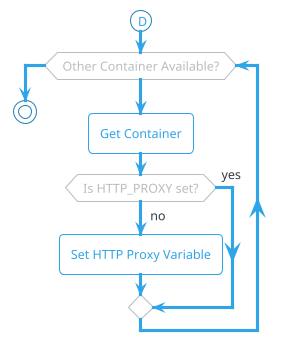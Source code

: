 @startuml
!theme cerulean-outline

(D)

while (Other Container Available?)
    :Get Container;
    if (Is HTTP_PROXY set?) then (no)
        :Set HTTP Proxy Variable;
    else (yes)
    endif
endwhile

stop

@enduml
